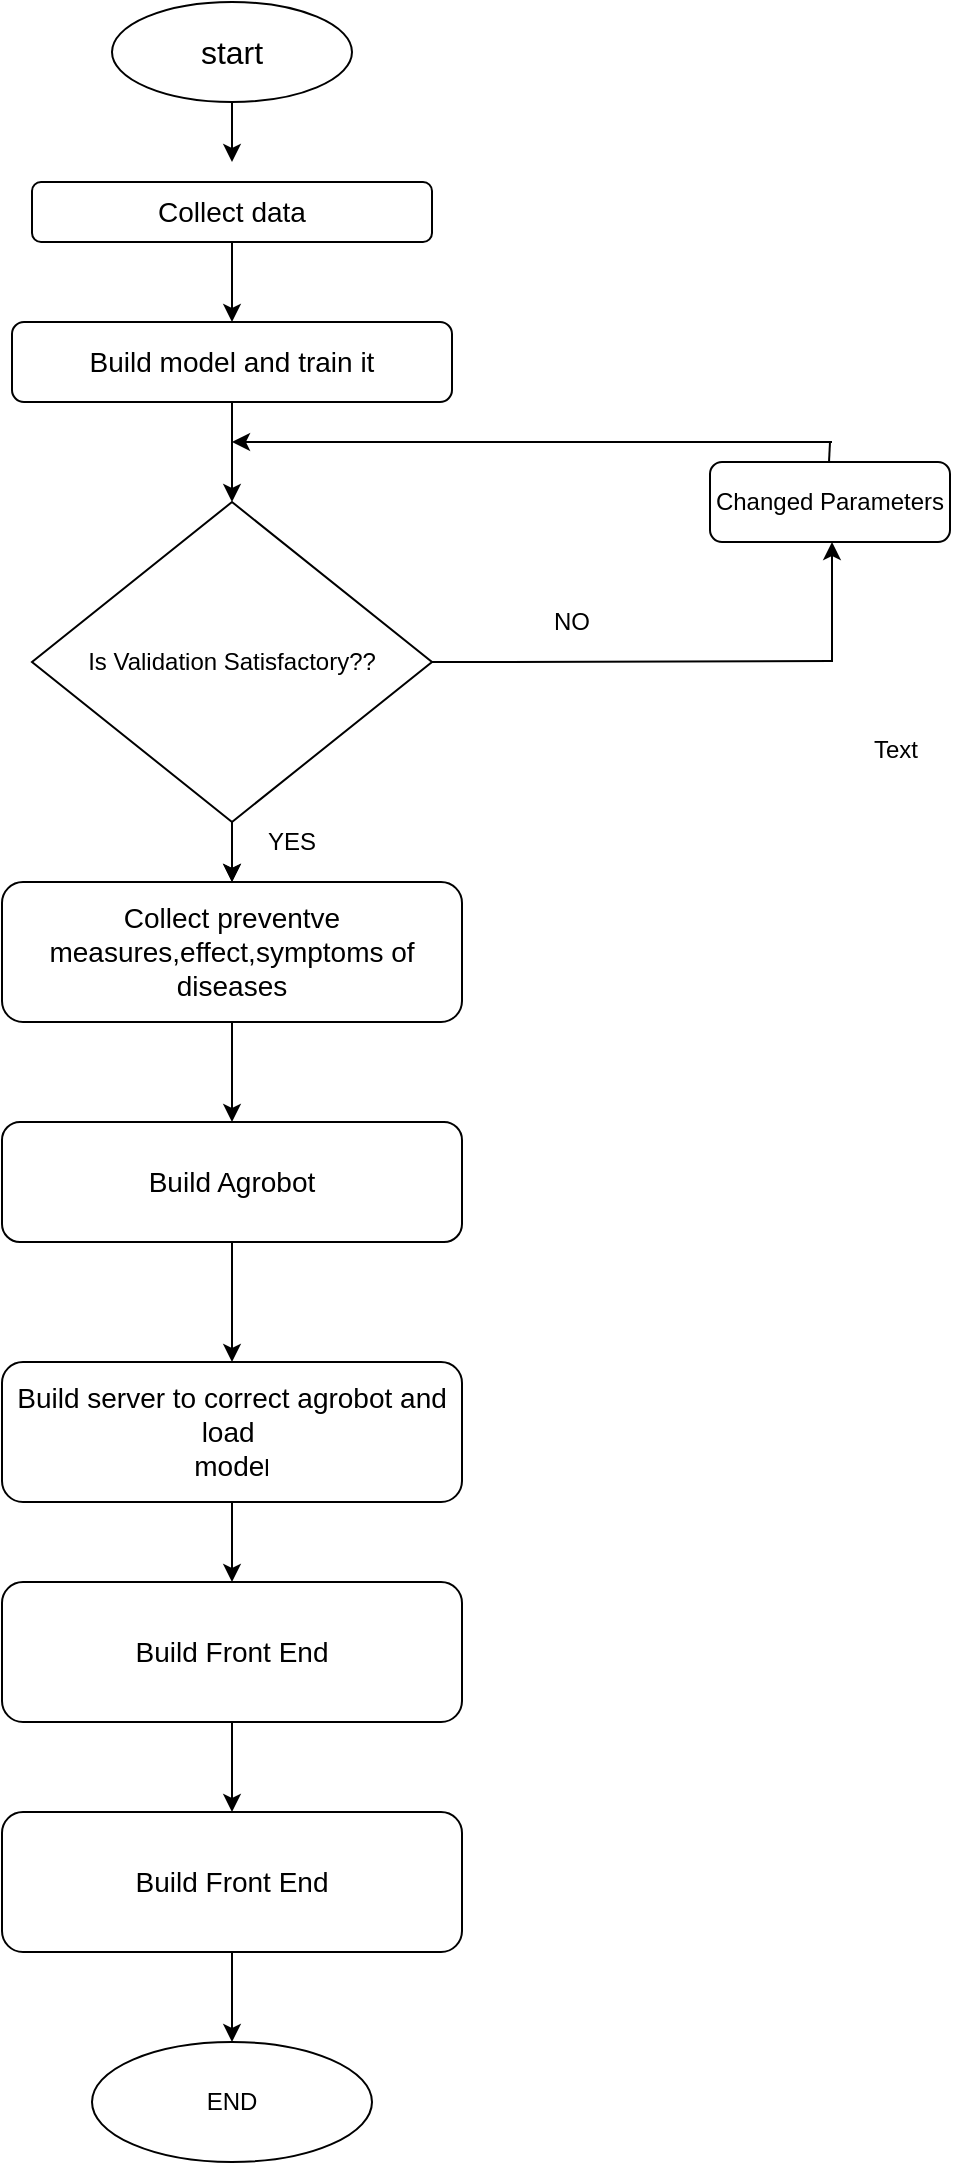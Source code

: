 <mxfile version="11.0.9" type="device"><diagram id="ikiCG21Lkb6mWFZI4Cna" name="Page-1"><mxGraphModel dx="1019" dy="557" grid="1" gridSize="10" guides="1" tooltips="1" connect="1" arrows="1" fold="1" page="1" pageScale="1" pageWidth="850" pageHeight="1100" math="0" shadow="0"><root><mxCell id="0"/><mxCell id="1" parent="0"/><mxCell id="ScazmOMx1z0ARR1Ktrrl-1" value="Text" style="text;html=1;resizable=0;points=[];autosize=1;align=left;verticalAlign=top;spacingTop=-4;" vertex="1" parent="1"><mxGeometry x="679" y="424" width="40" height="20" as="geometry"/></mxCell><mxCell id="ScazmOMx1z0ARR1Ktrrl-3" style="edgeStyle=orthogonalEdgeStyle;rounded=0;orthogonalLoop=1;jettySize=auto;html=1;" edge="1" parent="1" source="ScazmOMx1z0ARR1Ktrrl-2"><mxGeometry relative="1" as="geometry"><mxPoint x="360" y="140" as="targetPoint"/><Array as="points"><mxPoint x="360" y="140"/><mxPoint x="360" y="140"/></Array></mxGeometry></mxCell><mxCell id="ScazmOMx1z0ARR1Ktrrl-2" value="&lt;font size=&quot;3&quot;&gt;start&lt;/font&gt;" style="ellipse;whiteSpace=wrap;html=1;" vertex="1" parent="1"><mxGeometry x="300" y="60" width="120" height="50" as="geometry"/></mxCell><mxCell id="ScazmOMx1z0ARR1Ktrrl-8" style="edgeStyle=orthogonalEdgeStyle;rounded=0;orthogonalLoop=1;jettySize=auto;html=1;entryX=0.5;entryY=0;entryDx=0;entryDy=0;" edge="1" parent="1"><mxGeometry relative="1" as="geometry"><mxPoint x="365" y="160" as="sourcePoint"/><mxPoint x="365" y="160" as="targetPoint"/></mxGeometry></mxCell><mxCell id="ScazmOMx1z0ARR1Ktrrl-10" style="edgeStyle=orthogonalEdgeStyle;rounded=0;orthogonalLoop=1;jettySize=auto;html=1;" edge="1" parent="1" source="ScazmOMx1z0ARR1Ktrrl-9"><mxGeometry relative="1" as="geometry"><mxPoint x="360" y="220" as="targetPoint"/></mxGeometry></mxCell><mxCell id="ScazmOMx1z0ARR1Ktrrl-9" value="&lt;font style=&quot;font-size: 14px&quot;&gt;Collect data&lt;/font&gt;" style="rounded=1;whiteSpace=wrap;html=1;" vertex="1" parent="1"><mxGeometry x="260" y="150" width="200" height="30" as="geometry"/></mxCell><mxCell id="ScazmOMx1z0ARR1Ktrrl-17" style="edgeStyle=orthogonalEdgeStyle;rounded=0;orthogonalLoop=1;jettySize=auto;html=1;" edge="1" parent="1" source="ScazmOMx1z0ARR1Ktrrl-13"><mxGeometry relative="1" as="geometry"><mxPoint x="360" y="310" as="targetPoint"/></mxGeometry></mxCell><mxCell id="ScazmOMx1z0ARR1Ktrrl-13" value="&lt;font style=&quot;font-size: 14px&quot;&gt;Build model and train it&lt;/font&gt;" style="rounded=1;whiteSpace=wrap;html=1;" vertex="1" parent="1"><mxGeometry x="250" y="220" width="220" height="40" as="geometry"/></mxCell><mxCell id="ScazmOMx1z0ARR1Ktrrl-42" style="edgeStyle=orthogonalEdgeStyle;rounded=0;orthogonalLoop=1;jettySize=auto;html=1;exitX=0.5;exitY=1;exitDx=0;exitDy=0;" edge="1" parent="1" source="ScazmOMx1z0ARR1Ktrrl-18"><mxGeometry relative="1" as="geometry"><mxPoint x="360" y="500" as="targetPoint"/></mxGeometry></mxCell><mxCell id="ScazmOMx1z0ARR1Ktrrl-47" style="edgeStyle=orthogonalEdgeStyle;rounded=0;orthogonalLoop=1;jettySize=auto;html=1;" edge="1" parent="1" source="ScazmOMx1z0ARR1Ktrrl-18"><mxGeometry relative="1" as="geometry"><mxPoint x="360" y="500" as="targetPoint"/></mxGeometry></mxCell><mxCell id="ScazmOMx1z0ARR1Ktrrl-18" value="Is Validation Satisfactory??" style="rhombus;whiteSpace=wrap;html=1;" vertex="1" parent="1"><mxGeometry x="260" y="310" width="200" height="160" as="geometry"/></mxCell><mxCell id="ScazmOMx1z0ARR1Ktrrl-23" value="" style="endArrow=none;html=1;" edge="1" parent="1"><mxGeometry width="50" height="50" relative="1" as="geometry"><mxPoint x="460" y="390" as="sourcePoint"/><mxPoint x="660" y="389.5" as="targetPoint"/><Array as="points"><mxPoint x="500" y="390"/><mxPoint x="480" y="390"/></Array></mxGeometry></mxCell><mxCell id="ScazmOMx1z0ARR1Ktrrl-26" value="" style="endArrow=classic;html=1;" edge="1" parent="1"><mxGeometry width="50" height="50" relative="1" as="geometry"><mxPoint x="660" y="390" as="sourcePoint"/><mxPoint x="660" y="330" as="targetPoint"/></mxGeometry></mxCell><mxCell id="ScazmOMx1z0ARR1Ktrrl-27" value="Changed Parameters" style="rounded=1;whiteSpace=wrap;html=1;" vertex="1" parent="1"><mxGeometry x="599" y="290" width="120" height="40" as="geometry"/></mxCell><mxCell id="ScazmOMx1z0ARR1Ktrrl-35" value="" style="endArrow=none;html=1;" edge="1" parent="1"><mxGeometry width="50" height="50" relative="1" as="geometry"><mxPoint x="658.5" y="290" as="sourcePoint"/><mxPoint x="659" y="280" as="targetPoint"/></mxGeometry></mxCell><mxCell id="ScazmOMx1z0ARR1Ktrrl-39" value="" style="endArrow=classic;html=1;" edge="1" parent="1"><mxGeometry width="50" height="50" relative="1" as="geometry"><mxPoint x="660" y="280" as="sourcePoint"/><mxPoint x="360" y="280" as="targetPoint"/><Array as="points"><mxPoint x="490" y="280"/></Array></mxGeometry></mxCell><mxCell id="ScazmOMx1z0ARR1Ktrrl-40" value="NO" style="text;html=1;strokeColor=none;fillColor=none;align=center;verticalAlign=middle;whiteSpace=wrap;rounded=0;" vertex="1" parent="1"><mxGeometry x="510" y="360" width="40" height="20" as="geometry"/></mxCell><mxCell id="ScazmOMx1z0ARR1Ktrrl-43" value="YES" style="text;html=1;strokeColor=none;fillColor=none;align=center;verticalAlign=middle;whiteSpace=wrap;rounded=0;" vertex="1" parent="1"><mxGeometry x="370" y="470" width="40" height="20" as="geometry"/></mxCell><mxCell id="ScazmOMx1z0ARR1Ktrrl-54" style="edgeStyle=orthogonalEdgeStyle;rounded=0;orthogonalLoop=1;jettySize=auto;html=1;exitX=0.5;exitY=1;exitDx=0;exitDy=0;entryX=0.5;entryY=0;entryDx=0;entryDy=0;" edge="1" parent="1" source="ScazmOMx1z0ARR1Ktrrl-44" target="ScazmOMx1z0ARR1Ktrrl-51"><mxGeometry relative="1" as="geometry"/></mxCell><mxCell id="ScazmOMx1z0ARR1Ktrrl-44" value="&lt;font style=&quot;font-size: 14px&quot;&gt;Collect preventve measures,effect,symptoms of diseases&lt;/font&gt;" style="rounded=1;whiteSpace=wrap;html=1;" vertex="1" parent="1"><mxGeometry x="245" y="500" width="230" height="70" as="geometry"/></mxCell><mxCell id="ScazmOMx1z0ARR1Ktrrl-55" style="edgeStyle=orthogonalEdgeStyle;rounded=0;orthogonalLoop=1;jettySize=auto;html=1;exitX=0.5;exitY=1;exitDx=0;exitDy=0;" edge="1" parent="1" source="ScazmOMx1z0ARR1Ktrrl-51"><mxGeometry relative="1" as="geometry"><mxPoint x="360" y="740" as="targetPoint"/></mxGeometry></mxCell><mxCell id="ScazmOMx1z0ARR1Ktrrl-51" value="&lt;font style=&quot;font-size: 14px&quot;&gt;Build Agrobot&lt;/font&gt;" style="rounded=1;whiteSpace=wrap;html=1;" vertex="1" parent="1"><mxGeometry x="245" y="620" width="230" height="60" as="geometry"/></mxCell><mxCell id="ScazmOMx1z0ARR1Ktrrl-76" style="edgeStyle=orthogonalEdgeStyle;rounded=0;orthogonalLoop=1;jettySize=auto;html=1;exitX=0.5;exitY=1;exitDx=0;exitDy=0;entryX=0.5;entryY=0;entryDx=0;entryDy=0;" edge="1" parent="1" source="ScazmOMx1z0ARR1Ktrrl-56" target="ScazmOMx1z0ARR1Ktrrl-57"><mxGeometry relative="1" as="geometry"/></mxCell><mxCell id="ScazmOMx1z0ARR1Ktrrl-56" value="&lt;font style=&quot;font-size: 14px&quot;&gt;Build server to correct agrobot and load&amp;nbsp;&lt;br&gt;mode&lt;/font&gt;l" style="rounded=1;whiteSpace=wrap;html=1;" vertex="1" parent="1"><mxGeometry x="245" y="740" width="230" height="70" as="geometry"/></mxCell><mxCell id="ScazmOMx1z0ARR1Ktrrl-72" value="" style="edgeStyle=orthogonalEdgeStyle;rounded=0;orthogonalLoop=1;jettySize=auto;html=1;" edge="1" parent="1" source="ScazmOMx1z0ARR1Ktrrl-57" target="ScazmOMx1z0ARR1Ktrrl-71"><mxGeometry relative="1" as="geometry"/></mxCell><mxCell id="ScazmOMx1z0ARR1Ktrrl-57" value="&lt;font style=&quot;font-size: 14px&quot;&gt;Build Front End&lt;/font&gt;" style="rounded=1;whiteSpace=wrap;html=1;" vertex="1" parent="1"><mxGeometry x="245" y="850" width="230" height="70" as="geometry"/></mxCell><mxCell id="ScazmOMx1z0ARR1Ktrrl-74" style="edgeStyle=orthogonalEdgeStyle;rounded=0;orthogonalLoop=1;jettySize=auto;html=1;exitX=0.5;exitY=1;exitDx=0;exitDy=0;" edge="1" parent="1" source="ScazmOMx1z0ARR1Ktrrl-71"><mxGeometry relative="1" as="geometry"><mxPoint x="360" y="1080" as="targetPoint"/><Array as="points"><mxPoint x="360" y="1060"/><mxPoint x="360" y="1060"/></Array></mxGeometry></mxCell><mxCell id="ScazmOMx1z0ARR1Ktrrl-71" value="&lt;font style=&quot;font-size: 14px&quot;&gt;Build Front End&lt;/font&gt;" style="rounded=1;whiteSpace=wrap;html=1;" vertex="1" parent="1"><mxGeometry x="245" y="965" width="230" height="70" as="geometry"/></mxCell><mxCell id="ScazmOMx1z0ARR1Ktrrl-77" value="END" style="ellipse;whiteSpace=wrap;html=1;" vertex="1" parent="1"><mxGeometry x="290" y="1080" width="140" height="60" as="geometry"/></mxCell></root></mxGraphModel></diagram></mxfile>